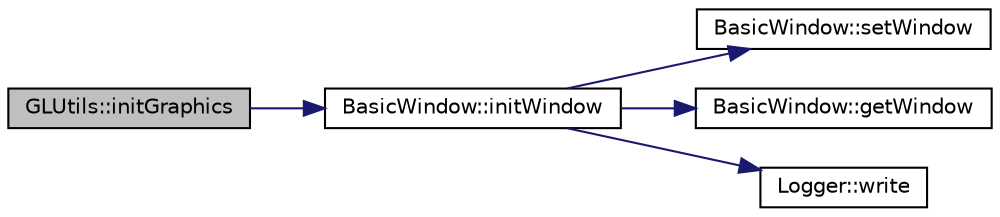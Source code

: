 digraph "GLUtils::initGraphics"
{
  edge [fontname="Helvetica",fontsize="10",labelfontname="Helvetica",labelfontsize="10"];
  node [fontname="Helvetica",fontsize="10",shape=record];
  rankdir="LR";
  Node1 [label="GLUtils::initGraphics",height=0.2,width=0.4,color="black", fillcolor="grey75", style="filled", fontcolor="black"];
  Node1 -> Node2 [color="midnightblue",fontsize="10",style="solid",fontname="Helvetica"];
  Node2 [label="BasicWindow::initWindow",height=0.2,width=0.4,color="black", fillcolor="white", style="filled",URL="$class_basic_window.html#a3b44337e63449c56d60f17ac27f9ccf9"];
  Node2 -> Node3 [color="midnightblue",fontsize="10",style="solid",fontname="Helvetica"];
  Node3 [label="BasicWindow::setWindow",height=0.2,width=0.4,color="black", fillcolor="white", style="filled",URL="$class_basic_window.html#ab97041d3e4003aa4dd534f94ff397a75"];
  Node2 -> Node4 [color="midnightblue",fontsize="10",style="solid",fontname="Helvetica"];
  Node4 [label="BasicWindow::getWindow",height=0.2,width=0.4,color="black", fillcolor="white", style="filled",URL="$class_basic_window.html#a29bbe2dfe79ff2d054823b2e8ae27b4d"];
  Node2 -> Node5 [color="midnightblue",fontsize="10",style="solid",fontname="Helvetica"];
  Node5 [label="Logger::write",height=0.2,width=0.4,color="black", fillcolor="white", style="filled",URL="$class_logger.html#a614edec0c80a48fabf74675ee8a316c0"];
}
